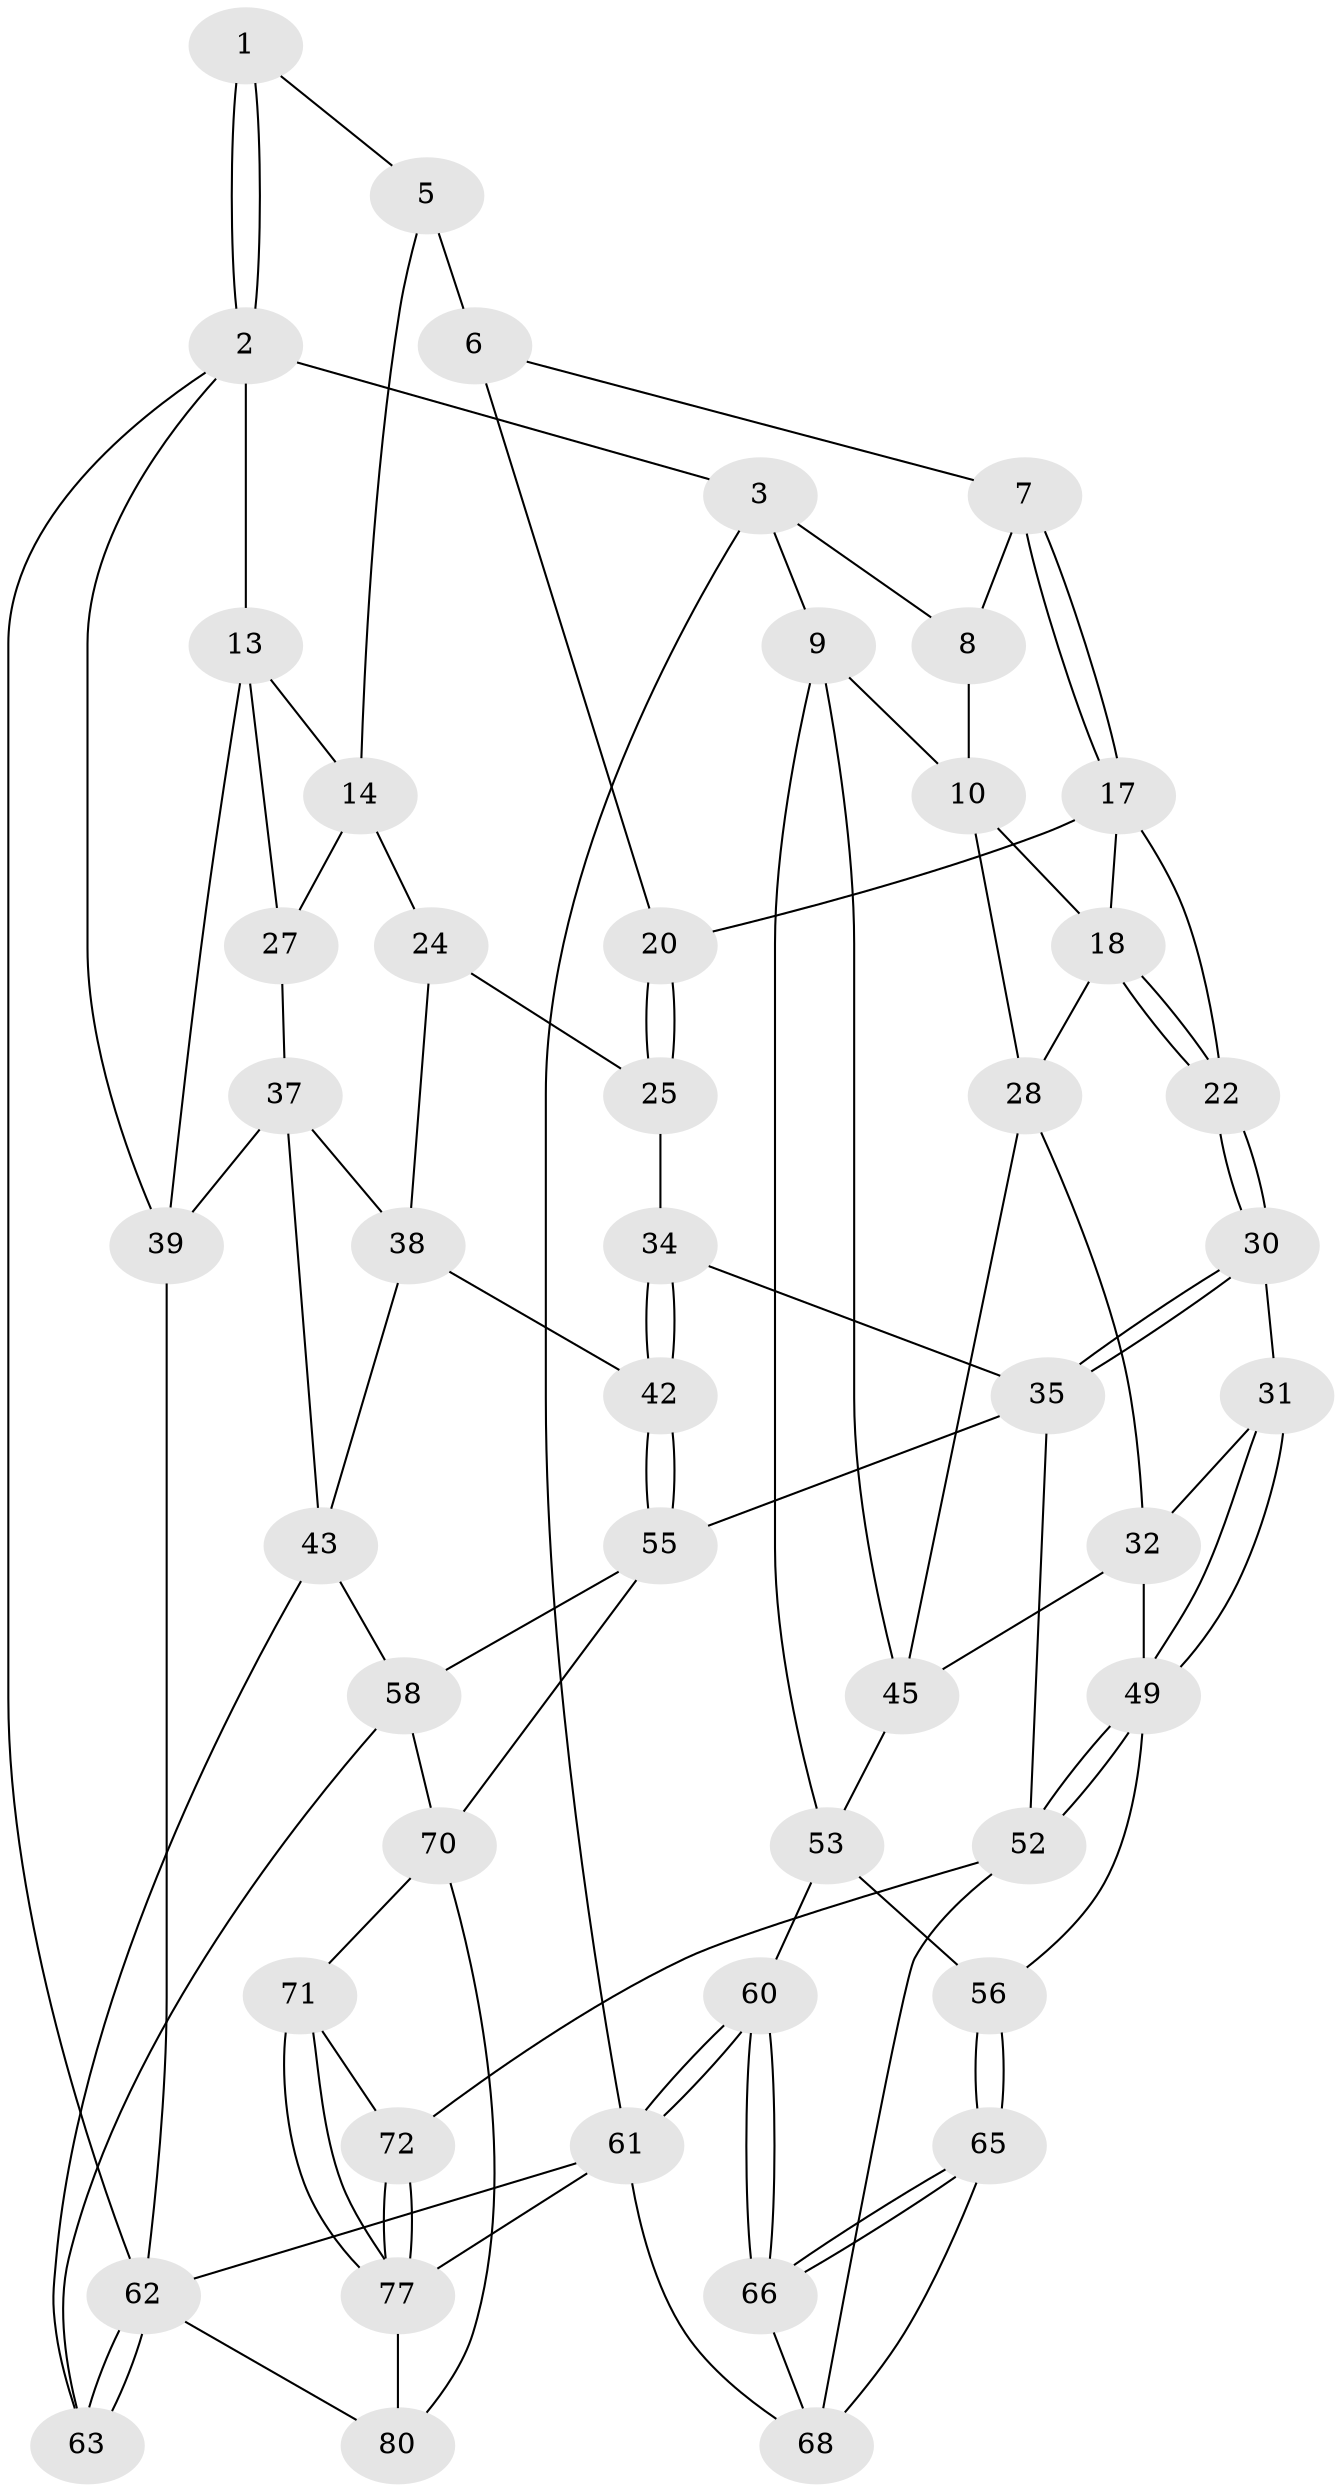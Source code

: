 // Generated by graph-tools (version 1.1) at 2025/24/03/03/25 07:24:35]
// undirected, 48 vertices, 103 edges
graph export_dot {
graph [start="1"]
  node [color=gray90,style=filled];
  1 [pos="+0.7625936702035506+0"];
  2 [pos="+1+0",super="+12"];
  3 [pos="+0+0",super="+4"];
  5 [pos="+0.7582770186108333+0",super="+15"];
  6 [pos="+0.5545791216782315+0.08225784004562685",super="+16"];
  7 [pos="+0.5013279330041278+0.0836864257042465"];
  8 [pos="+0.3687457562760476+0"];
  9 [pos="+0+0.004827992220604561",super="+46"];
  10 [pos="+0.0715745587865401+0.16669867040767958",super="+11"];
  13 [pos="+0.8896138210006286+0.13819180421433183",super="+26"];
  14 [pos="+0.8537382414130871+0.13012759973419016",super="+23"];
  17 [pos="+0.48107673105517007+0.1320409326961615",super="+21"];
  18 [pos="+0.4291195083083941+0.17983105998460433",super="+19"];
  20 [pos="+0.6193127892205375+0.21240924681340898"];
  22 [pos="+0.5265331726804432+0.26679030855849"];
  24 [pos="+0.7700362005385981+0.27865394066964966",super="+36"];
  25 [pos="+0.639049710587726+0.23465157386393745",super="+33"];
  27 [pos="+0.9118839389072428+0.32363665329382374"];
  28 [pos="+0.3497515292950846+0.2029023044535776",super="+29"];
  30 [pos="+0.4809152962280278+0.38490480818856376"];
  31 [pos="+0.46002609280630374+0.3862160586630715"];
  32 [pos="+0.4019741951982011+0.3794550597672544",super="+47"];
  34 [pos="+0.6227053785955212+0.42335599427162496"];
  35 [pos="+0.5119695112913173+0.40555947992610136",super="+51"];
  37 [pos="+0.8282498484715699+0.34633619301738117",super="+40"];
  38 [pos="+0.7824609609911789+0.32380697893670807",super="+41"];
  39 [pos="+1+0.4301321825549233",super="+44"];
  42 [pos="+0.6289277721527193+0.429154258671507"];
  43 [pos="+0.7813669018004445+0.5389023478005515",super="+57"];
  45 [pos="+0.1807477542449687+0.3789864888811085",super="+48"];
  49 [pos="+0.4093284472993378+0.6654519960969623",super="+50"];
  52 [pos="+0.4362504880103703+0.6850715007776725",super="+67"];
  53 [pos="+0.0979764958345912+0.553427091155798",super="+54"];
  55 [pos="+0.5605782296853092+0.6511169285900374",super="+59"];
  56 [pos="+0.19651554120449255+0.6643866651197854"];
  58 [pos="+0.7238272545380234+0.6827847751641821",super="+74"];
  60 [pos="+0+0.7552674998201607"];
  61 [pos="+0+1",super="+79"];
  62 [pos="+1+0.7330857544224972",super="+64"];
  63 [pos="+1+0.7337750384476591"];
  65 [pos="+0.1940484582360139+0.6692992957022793",super="+69"];
  66 [pos="+0+0.7712097432105702",super="+73"];
  68 [pos="+0.30540758795073575+0.8421681986484171",super="+76"];
  70 [pos="+0.6890550378838023+0.8570716682013612",super="+75"];
  71 [pos="+0.6661294416871322+0.8679700824682756"];
  72 [pos="+0.428578813109051+0.7988884161189684"];
  77 [pos="+0.4734872355537303+1",super="+78"];
  80 [pos="+0.9782179964959161+1"];
  1 -- 2;
  1 -- 2;
  1 -- 5;
  2 -- 3;
  2 -- 62;
  2 -- 13;
  2 -- 39;
  3 -- 9;
  3 -- 61;
  3 -- 8;
  5 -- 6 [weight=2];
  5 -- 14;
  6 -- 7;
  6 -- 20;
  7 -- 8;
  7 -- 17;
  7 -- 17;
  8 -- 10;
  9 -- 10;
  9 -- 53;
  9 -- 45;
  10 -- 28;
  10 -- 18;
  13 -- 14;
  13 -- 27;
  13 -- 39;
  14 -- 24;
  14 -- 27;
  17 -- 18;
  17 -- 20;
  17 -- 22;
  18 -- 22;
  18 -- 22;
  18 -- 28;
  20 -- 25;
  20 -- 25;
  22 -- 30;
  22 -- 30;
  24 -- 25 [weight=2];
  24 -- 38;
  25 -- 34;
  27 -- 37;
  28 -- 32;
  28 -- 45;
  30 -- 31;
  30 -- 35;
  30 -- 35;
  31 -- 32;
  31 -- 49;
  31 -- 49;
  32 -- 49;
  32 -- 45;
  34 -- 35;
  34 -- 42;
  34 -- 42;
  35 -- 52;
  35 -- 55;
  37 -- 38;
  37 -- 43;
  37 -- 39;
  38 -- 42;
  38 -- 43;
  39 -- 62;
  42 -- 55;
  42 -- 55;
  43 -- 58;
  43 -- 63;
  45 -- 53;
  49 -- 52;
  49 -- 52;
  49 -- 56;
  52 -- 72;
  52 -- 68;
  53 -- 56;
  53 -- 60;
  55 -- 58;
  55 -- 70;
  56 -- 65;
  56 -- 65;
  58 -- 63;
  58 -- 70;
  60 -- 61;
  60 -- 61;
  60 -- 66;
  60 -- 66;
  61 -- 62;
  61 -- 77;
  61 -- 68;
  62 -- 63;
  62 -- 63;
  62 -- 80;
  65 -- 66 [weight=2];
  65 -- 66;
  65 -- 68;
  66 -- 68;
  70 -- 71;
  70 -- 80;
  71 -- 72;
  71 -- 77;
  71 -- 77;
  72 -- 77;
  72 -- 77;
  77 -- 80;
}
